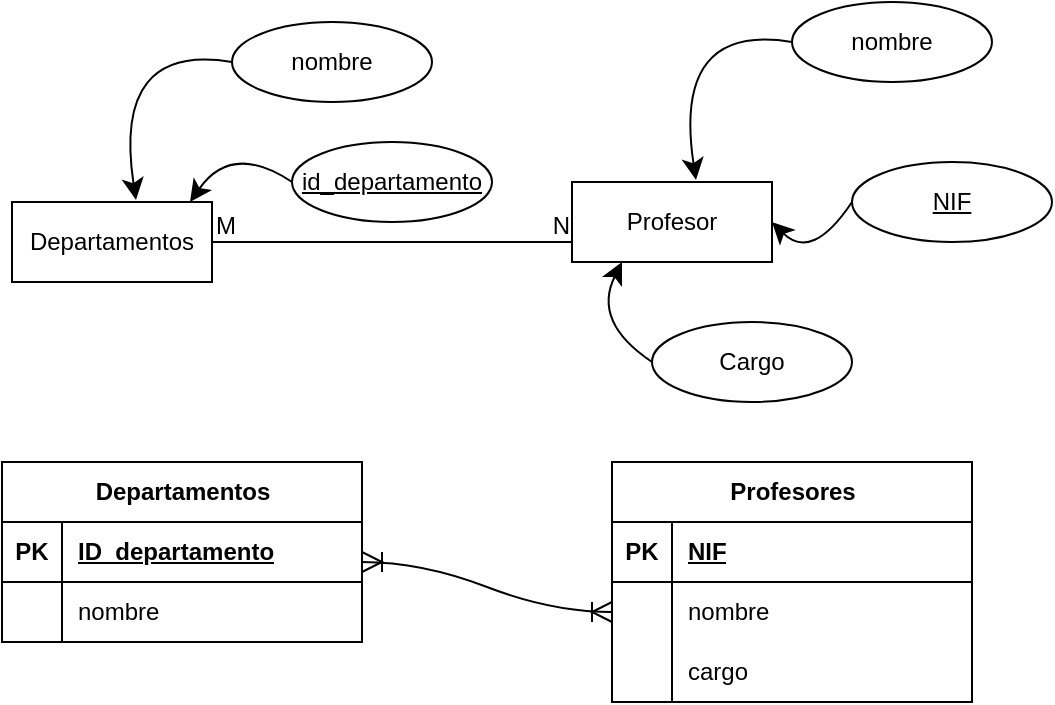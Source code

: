 <mxfile version="24.2.5" type="github">
  <diagram id="R2lEEEUBdFMjLlhIrx00" name="Page-1">
    <mxGraphModel dx="1434" dy="788" grid="1" gridSize="10" guides="1" tooltips="1" connect="1" arrows="1" fold="1" page="1" pageScale="1" pageWidth="850" pageHeight="1100" math="0" shadow="0" extFonts="Permanent Marker^https://fonts.googleapis.com/css?family=Permanent+Marker">
      <root>
        <mxCell id="0" />
        <mxCell id="1" parent="0" />
        <mxCell id="B9KbYA2ofkd0eSPjKnYi-1" value="Departamentos" style="whiteSpace=wrap;html=1;align=center;" vertex="1" parent="1">
          <mxGeometry x="250" y="140" width="100" height="40" as="geometry" />
        </mxCell>
        <mxCell id="B9KbYA2ofkd0eSPjKnYi-2" value="Departamentos" style="shape=table;startSize=30;container=1;collapsible=1;childLayout=tableLayout;fixedRows=1;rowLines=0;fontStyle=1;align=center;resizeLast=1;html=1;" vertex="1" parent="1">
          <mxGeometry x="245" y="270" width="180" height="90" as="geometry" />
        </mxCell>
        <mxCell id="B9KbYA2ofkd0eSPjKnYi-3" value="" style="shape=tableRow;horizontal=0;startSize=0;swimlaneHead=0;swimlaneBody=0;fillColor=none;collapsible=0;dropTarget=0;points=[[0,0.5],[1,0.5]];portConstraint=eastwest;top=0;left=0;right=0;bottom=1;" vertex="1" parent="B9KbYA2ofkd0eSPjKnYi-2">
          <mxGeometry y="30" width="180" height="30" as="geometry" />
        </mxCell>
        <mxCell id="B9KbYA2ofkd0eSPjKnYi-4" value="PK" style="shape=partialRectangle;connectable=0;fillColor=none;top=0;left=0;bottom=0;right=0;fontStyle=1;overflow=hidden;whiteSpace=wrap;html=1;" vertex="1" parent="B9KbYA2ofkd0eSPjKnYi-3">
          <mxGeometry width="30" height="30" as="geometry">
            <mxRectangle width="30" height="30" as="alternateBounds" />
          </mxGeometry>
        </mxCell>
        <mxCell id="B9KbYA2ofkd0eSPjKnYi-5" value="ID_departamento" style="shape=partialRectangle;connectable=0;fillColor=none;top=0;left=0;bottom=0;right=0;align=left;spacingLeft=6;fontStyle=5;overflow=hidden;whiteSpace=wrap;html=1;" vertex="1" parent="B9KbYA2ofkd0eSPjKnYi-3">
          <mxGeometry x="30" width="150" height="30" as="geometry">
            <mxRectangle width="150" height="30" as="alternateBounds" />
          </mxGeometry>
        </mxCell>
        <mxCell id="B9KbYA2ofkd0eSPjKnYi-6" value="" style="shape=tableRow;horizontal=0;startSize=0;swimlaneHead=0;swimlaneBody=0;fillColor=none;collapsible=0;dropTarget=0;points=[[0,0.5],[1,0.5]];portConstraint=eastwest;top=0;left=0;right=0;bottom=0;" vertex="1" parent="B9KbYA2ofkd0eSPjKnYi-2">
          <mxGeometry y="60" width="180" height="30" as="geometry" />
        </mxCell>
        <mxCell id="B9KbYA2ofkd0eSPjKnYi-7" value="" style="shape=partialRectangle;connectable=0;fillColor=none;top=0;left=0;bottom=0;right=0;editable=1;overflow=hidden;whiteSpace=wrap;html=1;" vertex="1" parent="B9KbYA2ofkd0eSPjKnYi-6">
          <mxGeometry width="30" height="30" as="geometry">
            <mxRectangle width="30" height="30" as="alternateBounds" />
          </mxGeometry>
        </mxCell>
        <mxCell id="B9KbYA2ofkd0eSPjKnYi-8" value="nombre" style="shape=partialRectangle;connectable=0;fillColor=none;top=0;left=0;bottom=0;right=0;align=left;spacingLeft=6;overflow=hidden;whiteSpace=wrap;html=1;" vertex="1" parent="B9KbYA2ofkd0eSPjKnYi-6">
          <mxGeometry x="30" width="150" height="30" as="geometry">
            <mxRectangle width="150" height="30" as="alternateBounds" />
          </mxGeometry>
        </mxCell>
        <mxCell id="B9KbYA2ofkd0eSPjKnYi-15" value="nombre" style="ellipse;whiteSpace=wrap;html=1;align=center;" vertex="1" parent="1">
          <mxGeometry x="360" y="50" width="100" height="40" as="geometry" />
        </mxCell>
        <mxCell id="B9KbYA2ofkd0eSPjKnYi-17" style="edgeStyle=none;curved=1;rounded=0;orthogonalLoop=1;jettySize=auto;html=1;exitX=0;exitY=0.5;exitDx=0;exitDy=0;entryX=0.62;entryY=-0.025;entryDx=0;entryDy=0;entryPerimeter=0;fontSize=12;startSize=8;endSize=8;" edge="1" parent="1" source="B9KbYA2ofkd0eSPjKnYi-15" target="B9KbYA2ofkd0eSPjKnYi-1">
          <mxGeometry relative="1" as="geometry">
            <Array as="points">
              <mxPoint x="300" y="60" />
            </Array>
          </mxGeometry>
        </mxCell>
        <mxCell id="B9KbYA2ofkd0eSPjKnYi-19" style="edgeStyle=none;curved=1;rounded=0;orthogonalLoop=1;jettySize=auto;html=1;exitX=0;exitY=0.5;exitDx=0;exitDy=0;entryX=0.89;entryY=0;entryDx=0;entryDy=0;fontSize=12;startSize=8;endSize=8;entryPerimeter=0;" edge="1" parent="1" source="B9KbYA2ofkd0eSPjKnYi-18" target="B9KbYA2ofkd0eSPjKnYi-1">
          <mxGeometry relative="1" as="geometry">
            <Array as="points">
              <mxPoint x="360" y="110" />
            </Array>
          </mxGeometry>
        </mxCell>
        <mxCell id="B9KbYA2ofkd0eSPjKnYi-18" value="id_departamento" style="ellipse;whiteSpace=wrap;html=1;align=center;fontStyle=4;" vertex="1" parent="1">
          <mxGeometry x="390" y="110" width="100" height="40" as="geometry" />
        </mxCell>
        <mxCell id="B9KbYA2ofkd0eSPjKnYi-20" value="Profesores" style="shape=table;startSize=30;container=1;collapsible=1;childLayout=tableLayout;fixedRows=1;rowLines=0;fontStyle=1;align=center;resizeLast=1;html=1;" vertex="1" parent="1">
          <mxGeometry x="550" y="270" width="180" height="120" as="geometry" />
        </mxCell>
        <mxCell id="B9KbYA2ofkd0eSPjKnYi-21" value="" style="shape=tableRow;horizontal=0;startSize=0;swimlaneHead=0;swimlaneBody=0;fillColor=none;collapsible=0;dropTarget=0;points=[[0,0.5],[1,0.5]];portConstraint=eastwest;top=0;left=0;right=0;bottom=1;" vertex="1" parent="B9KbYA2ofkd0eSPjKnYi-20">
          <mxGeometry y="30" width="180" height="30" as="geometry" />
        </mxCell>
        <mxCell id="B9KbYA2ofkd0eSPjKnYi-22" value="PK" style="shape=partialRectangle;connectable=0;fillColor=none;top=0;left=0;bottom=0;right=0;fontStyle=1;overflow=hidden;whiteSpace=wrap;html=1;" vertex="1" parent="B9KbYA2ofkd0eSPjKnYi-21">
          <mxGeometry width="30" height="30" as="geometry">
            <mxRectangle width="30" height="30" as="alternateBounds" />
          </mxGeometry>
        </mxCell>
        <mxCell id="B9KbYA2ofkd0eSPjKnYi-23" value="NIF" style="shape=partialRectangle;connectable=0;fillColor=none;top=0;left=0;bottom=0;right=0;align=left;spacingLeft=6;fontStyle=5;overflow=hidden;whiteSpace=wrap;html=1;" vertex="1" parent="B9KbYA2ofkd0eSPjKnYi-21">
          <mxGeometry x="30" width="150" height="30" as="geometry">
            <mxRectangle width="150" height="30" as="alternateBounds" />
          </mxGeometry>
        </mxCell>
        <mxCell id="B9KbYA2ofkd0eSPjKnYi-24" value="" style="shape=tableRow;horizontal=0;startSize=0;swimlaneHead=0;swimlaneBody=0;fillColor=none;collapsible=0;dropTarget=0;points=[[0,0.5],[1,0.5]];portConstraint=eastwest;top=0;left=0;right=0;bottom=0;" vertex="1" parent="B9KbYA2ofkd0eSPjKnYi-20">
          <mxGeometry y="60" width="180" height="30" as="geometry" />
        </mxCell>
        <mxCell id="B9KbYA2ofkd0eSPjKnYi-25" value="" style="shape=partialRectangle;connectable=0;fillColor=none;top=0;left=0;bottom=0;right=0;editable=1;overflow=hidden;whiteSpace=wrap;html=1;" vertex="1" parent="B9KbYA2ofkd0eSPjKnYi-24">
          <mxGeometry width="30" height="30" as="geometry">
            <mxRectangle width="30" height="30" as="alternateBounds" />
          </mxGeometry>
        </mxCell>
        <mxCell id="B9KbYA2ofkd0eSPjKnYi-26" value="nombre" style="shape=partialRectangle;connectable=0;fillColor=none;top=0;left=0;bottom=0;right=0;align=left;spacingLeft=6;overflow=hidden;whiteSpace=wrap;html=1;" vertex="1" parent="B9KbYA2ofkd0eSPjKnYi-24">
          <mxGeometry x="30" width="150" height="30" as="geometry">
            <mxRectangle width="150" height="30" as="alternateBounds" />
          </mxGeometry>
        </mxCell>
        <mxCell id="B9KbYA2ofkd0eSPjKnYi-27" value="" style="shape=tableRow;horizontal=0;startSize=0;swimlaneHead=0;swimlaneBody=0;fillColor=none;collapsible=0;dropTarget=0;points=[[0,0.5],[1,0.5]];portConstraint=eastwest;top=0;left=0;right=0;bottom=0;" vertex="1" parent="B9KbYA2ofkd0eSPjKnYi-20">
          <mxGeometry y="90" width="180" height="30" as="geometry" />
        </mxCell>
        <mxCell id="B9KbYA2ofkd0eSPjKnYi-28" value="" style="shape=partialRectangle;connectable=0;fillColor=none;top=0;left=0;bottom=0;right=0;editable=1;overflow=hidden;whiteSpace=wrap;html=1;" vertex="1" parent="B9KbYA2ofkd0eSPjKnYi-27">
          <mxGeometry width="30" height="30" as="geometry">
            <mxRectangle width="30" height="30" as="alternateBounds" />
          </mxGeometry>
        </mxCell>
        <mxCell id="B9KbYA2ofkd0eSPjKnYi-29" value="cargo" style="shape=partialRectangle;connectable=0;fillColor=none;top=0;left=0;bottom=0;right=0;align=left;spacingLeft=6;overflow=hidden;whiteSpace=wrap;html=1;" vertex="1" parent="B9KbYA2ofkd0eSPjKnYi-27">
          <mxGeometry x="30" width="150" height="30" as="geometry">
            <mxRectangle width="150" height="30" as="alternateBounds" />
          </mxGeometry>
        </mxCell>
        <mxCell id="B9KbYA2ofkd0eSPjKnYi-33" value="Profesor" style="whiteSpace=wrap;html=1;align=center;" vertex="1" parent="1">
          <mxGeometry x="530" y="130" width="100" height="40" as="geometry" />
        </mxCell>
        <mxCell id="B9KbYA2ofkd0eSPjKnYi-34" value="nombre" style="ellipse;whiteSpace=wrap;html=1;align=center;" vertex="1" parent="1">
          <mxGeometry x="640" y="40" width="100" height="40" as="geometry" />
        </mxCell>
        <mxCell id="B9KbYA2ofkd0eSPjKnYi-35" style="edgeStyle=none;curved=1;rounded=0;orthogonalLoop=1;jettySize=auto;html=1;exitX=0;exitY=0.5;exitDx=0;exitDy=0;entryX=0.62;entryY=-0.025;entryDx=0;entryDy=0;entryPerimeter=0;fontSize=12;startSize=8;endSize=8;" edge="1" parent="1" source="B9KbYA2ofkd0eSPjKnYi-34" target="B9KbYA2ofkd0eSPjKnYi-33">
          <mxGeometry relative="1" as="geometry">
            <Array as="points">
              <mxPoint x="580" y="50" />
            </Array>
          </mxGeometry>
        </mxCell>
        <mxCell id="B9KbYA2ofkd0eSPjKnYi-36" style="edgeStyle=none;curved=1;rounded=0;orthogonalLoop=1;jettySize=auto;html=1;exitX=0;exitY=0.5;exitDx=0;exitDy=0;entryX=1;entryY=0.5;entryDx=0;entryDy=0;fontSize=12;startSize=8;endSize=8;" edge="1" parent="1" source="B9KbYA2ofkd0eSPjKnYi-37" target="B9KbYA2ofkd0eSPjKnYi-33">
          <mxGeometry relative="1" as="geometry">
            <Array as="points">
              <mxPoint x="650" y="170" />
            </Array>
          </mxGeometry>
        </mxCell>
        <mxCell id="B9KbYA2ofkd0eSPjKnYi-37" value="NIF" style="ellipse;whiteSpace=wrap;html=1;align=center;fontStyle=4;" vertex="1" parent="1">
          <mxGeometry x="670" y="120" width="100" height="40" as="geometry" />
        </mxCell>
        <mxCell id="B9KbYA2ofkd0eSPjKnYi-38" value="Cargo" style="ellipse;whiteSpace=wrap;html=1;align=center;" vertex="1" parent="1">
          <mxGeometry x="570" y="200" width="100" height="40" as="geometry" />
        </mxCell>
        <mxCell id="B9KbYA2ofkd0eSPjKnYi-39" style="edgeStyle=none;curved=1;rounded=0;orthogonalLoop=1;jettySize=auto;html=1;exitX=0;exitY=0.5;exitDx=0;exitDy=0;entryX=0.25;entryY=1;entryDx=0;entryDy=0;fontSize=12;startSize=8;endSize=8;" edge="1" parent="1" source="B9KbYA2ofkd0eSPjKnYi-38" target="B9KbYA2ofkd0eSPjKnYi-33">
          <mxGeometry relative="1" as="geometry">
            <Array as="points">
              <mxPoint x="540" y="200" />
            </Array>
            <mxPoint x="522" y="289" as="targetPoint" />
          </mxGeometry>
        </mxCell>
        <mxCell id="B9KbYA2ofkd0eSPjKnYi-41" value="" style="edgeStyle=entityRelationEdgeStyle;fontSize=12;html=1;endArrow=ERoneToMany;startArrow=ERoneToMany;rounded=0;startSize=8;endSize=8;curved=1;entryX=0;entryY=0.5;entryDx=0;entryDy=0;" edge="1" parent="1" target="B9KbYA2ofkd0eSPjKnYi-24">
          <mxGeometry width="100" height="100" relative="1" as="geometry">
            <mxPoint x="425" y="320" as="sourcePoint" />
            <mxPoint x="525" y="220" as="targetPoint" />
          </mxGeometry>
        </mxCell>
        <mxCell id="B9KbYA2ofkd0eSPjKnYi-45" value="" style="endArrow=none;html=1;rounded=0;fontSize=12;startSize=8;endSize=8;curved=1;entryX=0;entryY=1;entryDx=0;entryDy=0;exitX=1;exitY=0.75;exitDx=0;exitDy=0;" edge="1" parent="1">
          <mxGeometry relative="1" as="geometry">
            <mxPoint x="350" y="160" as="sourcePoint" />
            <mxPoint x="530" y="160" as="targetPoint" />
            <Array as="points">
              <mxPoint x="440" y="160" />
            </Array>
          </mxGeometry>
        </mxCell>
        <mxCell id="B9KbYA2ofkd0eSPjKnYi-46" value="M" style="resizable=0;html=1;whiteSpace=wrap;align=left;verticalAlign=bottom;" connectable="0" vertex="1" parent="B9KbYA2ofkd0eSPjKnYi-45">
          <mxGeometry x="-1" relative="1" as="geometry" />
        </mxCell>
        <mxCell id="B9KbYA2ofkd0eSPjKnYi-47" value="N" style="resizable=0;html=1;whiteSpace=wrap;align=right;verticalAlign=bottom;" connectable="0" vertex="1" parent="B9KbYA2ofkd0eSPjKnYi-45">
          <mxGeometry x="1" relative="1" as="geometry" />
        </mxCell>
      </root>
    </mxGraphModel>
  </diagram>
</mxfile>

